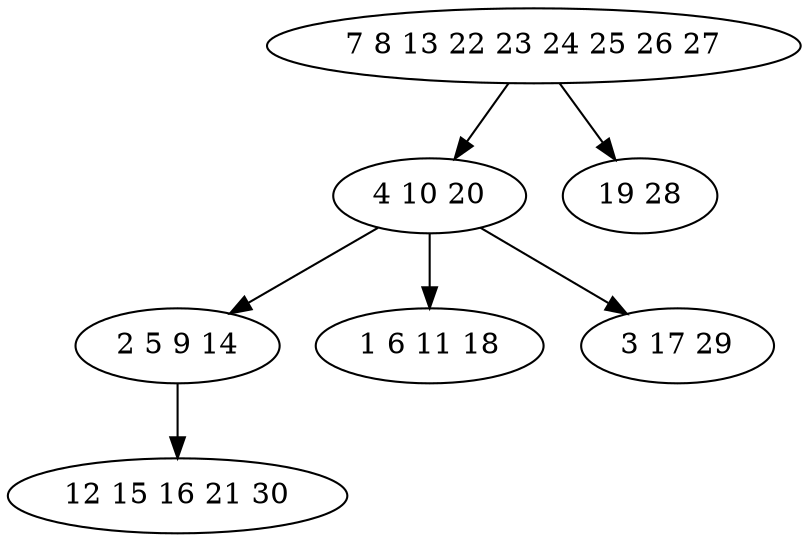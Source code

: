 digraph true_tree {
	"0" -> "1"
	"1" -> "2"
	"1" -> "3"
	"1" -> "4"
	"0" -> "5"
	"2" -> "6"
	"0" [label="7 8 13 22 23 24 25 26 27"];
	"1" [label="4 10 20"];
	"2" [label="2 5 9 14"];
	"3" [label="1 6 11 18"];
	"4" [label="3 17 29"];
	"5" [label="19 28"];
	"6" [label="12 15 16 21 30"];
}
